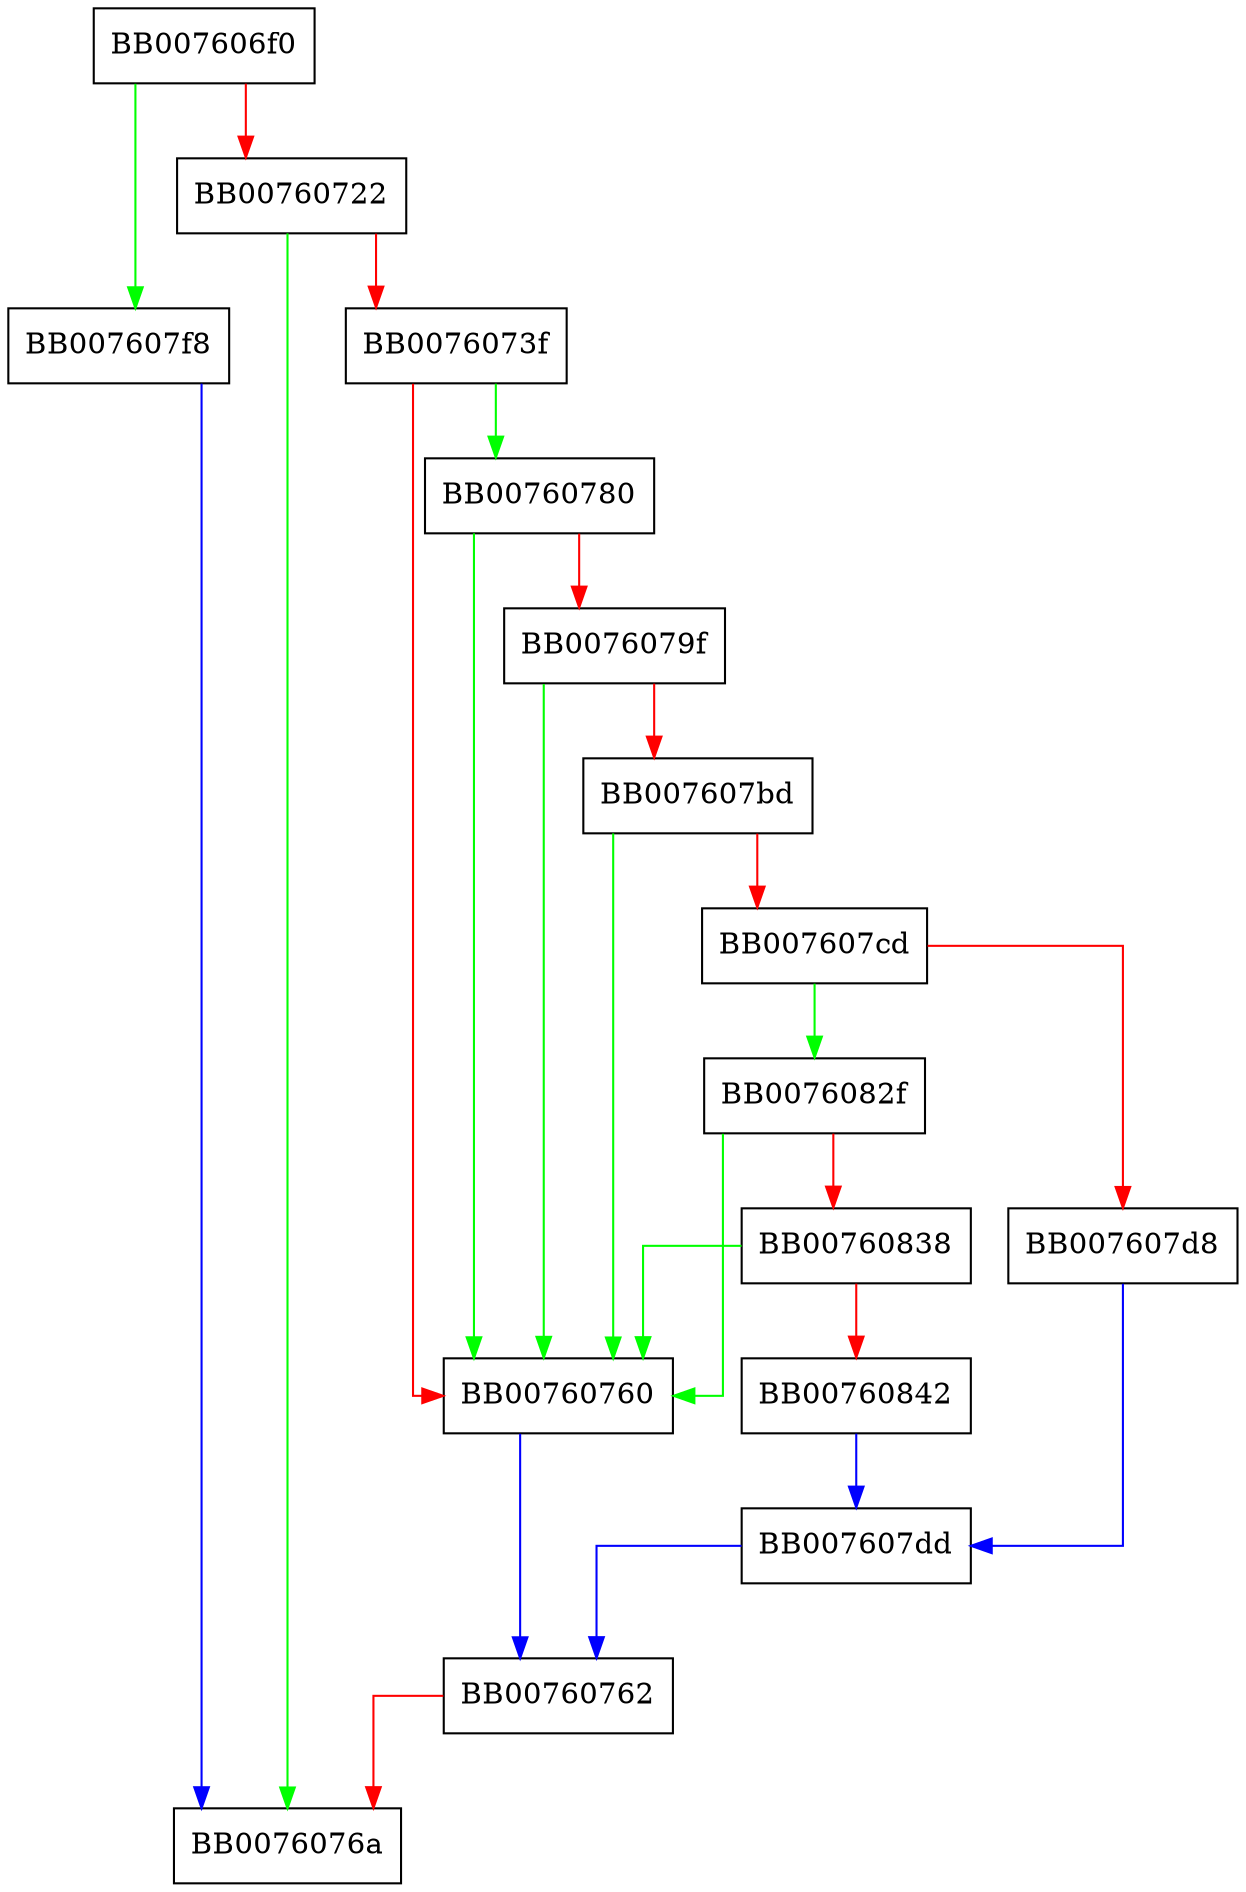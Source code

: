 digraph get_payload_public_key_ec {
  node [shape="box"];
  graph [splines=ortho];
  BB007606f0 -> BB007607f8 [color="green"];
  BB007606f0 -> BB00760722 [color="red"];
  BB00760722 -> BB0076076a [color="green"];
  BB00760722 -> BB0076073f [color="red"];
  BB0076073f -> BB00760780 [color="green"];
  BB0076073f -> BB00760760 [color="red"];
  BB00760760 -> BB00760762 [color="blue"];
  BB00760762 -> BB0076076a [color="red"];
  BB00760780 -> BB00760760 [color="green"];
  BB00760780 -> BB0076079f [color="red"];
  BB0076079f -> BB00760760 [color="green"];
  BB0076079f -> BB007607bd [color="red"];
  BB007607bd -> BB00760760 [color="green"];
  BB007607bd -> BB007607cd [color="red"];
  BB007607cd -> BB0076082f [color="green"];
  BB007607cd -> BB007607d8 [color="red"];
  BB007607d8 -> BB007607dd [color="blue"];
  BB007607dd -> BB00760762 [color="blue"];
  BB007607f8 -> BB0076076a [color="blue"];
  BB0076082f -> BB00760760 [color="green"];
  BB0076082f -> BB00760838 [color="red"];
  BB00760838 -> BB00760760 [color="green"];
  BB00760838 -> BB00760842 [color="red"];
  BB00760842 -> BB007607dd [color="blue"];
}